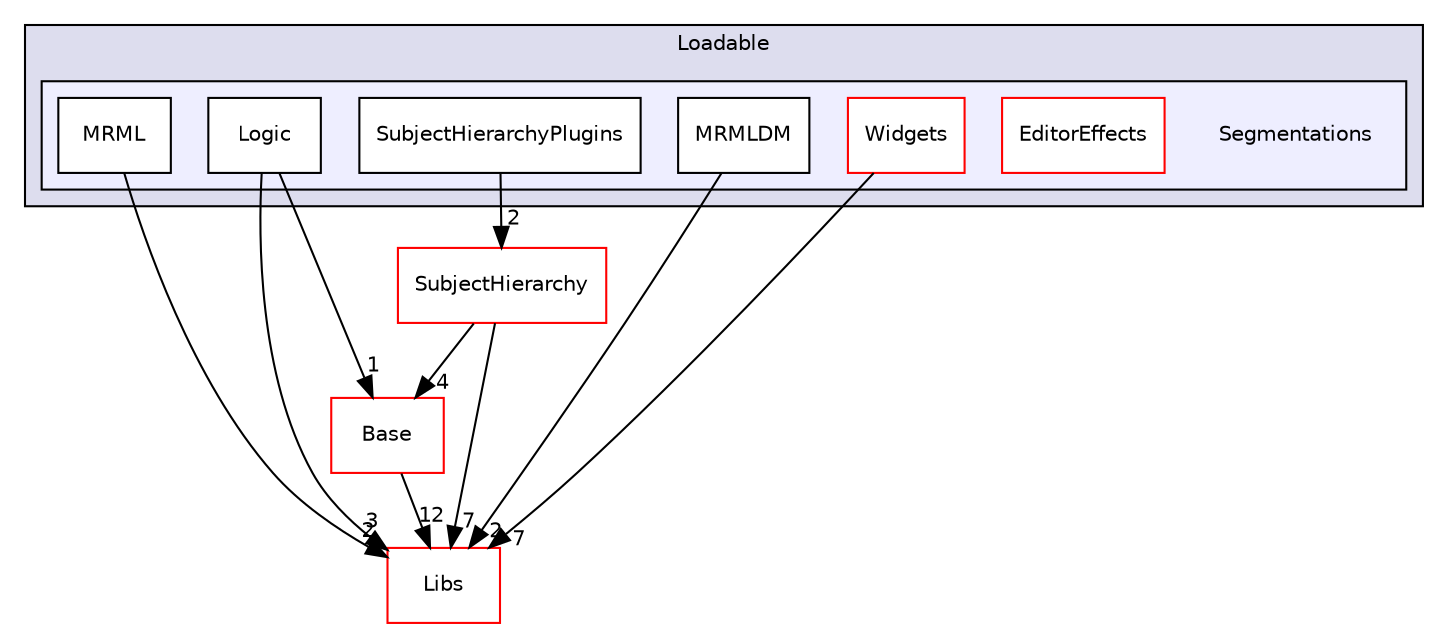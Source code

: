 digraph "Modules/Loadable/Segmentations" {
  bgcolor=transparent;
  compound=true
  node [ fontsize="10", fontname="Helvetica"];
  edge [ labelfontsize="10", labelfontname="Helvetica"];
  subgraph clusterdir_d01fdafe93af837a1755aeb3a6390699 {
    graph [ bgcolor="#ddddee", pencolor="black", label="Loadable" fontname="Helvetica", fontsize="10", URL="dir_d01fdafe93af837a1755aeb3a6390699.html"]
  subgraph clusterdir_187d697300c25905e127e5518a1a6fd6 {
    graph [ bgcolor="#eeeeff", pencolor="black", label="" URL="dir_187d697300c25905e127e5518a1a6fd6.html"];
    dir_187d697300c25905e127e5518a1a6fd6 [shape=plaintext label="Segmentations"];
    dir_de22e1b303d48733e3905d3a056fac12 [shape=box label="EditorEffects" color="red" fillcolor="white" style="filled" URL="dir_de22e1b303d48733e3905d3a056fac12.html"];
    dir_67f58b474c0dc53bbf9fb26f5caa7fc1 [shape=box label="Logic" color="black" fillcolor="white" style="filled" URL="dir_67f58b474c0dc53bbf9fb26f5caa7fc1.html"];
    dir_fa5ae6dce21fab50f372364d66e3920d [shape=box label="MRML" color="black" fillcolor="white" style="filled" URL="dir_fa5ae6dce21fab50f372364d66e3920d.html"];
    dir_3adcc5c4d9b6cbdb6619695976a7f7ea [shape=box label="MRMLDM" color="black" fillcolor="white" style="filled" URL="dir_3adcc5c4d9b6cbdb6619695976a7f7ea.html"];
    dir_37a88388563ba1401e8fa2e6b0f541c5 [shape=box label="SubjectHierarchyPlugins" color="black" fillcolor="white" style="filled" URL="dir_37a88388563ba1401e8fa2e6b0f541c5.html"];
    dir_41ca929437098aa958ddaaa3d3af7a26 [shape=box label="Widgets" color="red" fillcolor="white" style="filled" URL="dir_41ca929437098aa958ddaaa3d3af7a26.html"];
  }
  }
  dir_6e6cb9563333489fde7459b1f95e59a5 [shape=box label="Libs" color="red" URL="dir_6e6cb9563333489fde7459b1f95e59a5.html"];
  dir_628593db0cdce5a76fb85526ae5aa762 [shape=box label="Base" color="red" URL="dir_628593db0cdce5a76fb85526ae5aa762.html"];
  dir_1694c2d71873d62d036e188d77c435ae [shape=box label="SubjectHierarchy" color="red" URL="dir_1694c2d71873d62d036e188d77c435ae.html"];
  dir_3adcc5c4d9b6cbdb6619695976a7f7ea->dir_6e6cb9563333489fde7459b1f95e59a5 [headlabel="2", labeldistance=1.5 headhref="dir_000097_000012.html"];
  dir_67f58b474c0dc53bbf9fb26f5caa7fc1->dir_6e6cb9563333489fde7459b1f95e59a5 [headlabel="3", labeldistance=1.5 headhref="dir_000095_000012.html"];
  dir_67f58b474c0dc53bbf9fb26f5caa7fc1->dir_628593db0cdce5a76fb85526ae5aa762 [headlabel="1", labeldistance=1.5 headhref="dir_000095_000002.html"];
  dir_41ca929437098aa958ddaaa3d3af7a26->dir_6e6cb9563333489fde7459b1f95e59a5 [headlabel="7", labeldistance=1.5 headhref="dir_000099_000012.html"];
  dir_fa5ae6dce21fab50f372364d66e3920d->dir_6e6cb9563333489fde7459b1f95e59a5 [headlabel="2", labeldistance=1.5 headhref="dir_000096_000012.html"];
  dir_628593db0cdce5a76fb85526ae5aa762->dir_6e6cb9563333489fde7459b1f95e59a5 [headlabel="12", labeldistance=1.5 headhref="dir_000002_000012.html"];
  dir_37a88388563ba1401e8fa2e6b0f541c5->dir_1694c2d71873d62d036e188d77c435ae [headlabel="2", labeldistance=1.5 headhref="dir_000098_000102.html"];
  dir_1694c2d71873d62d036e188d77c435ae->dir_6e6cb9563333489fde7459b1f95e59a5 [headlabel="7", labeldistance=1.5 headhref="dir_000102_000012.html"];
  dir_1694c2d71873d62d036e188d77c435ae->dir_628593db0cdce5a76fb85526ae5aa762 [headlabel="4", labeldistance=1.5 headhref="dir_000102_000002.html"];
}
